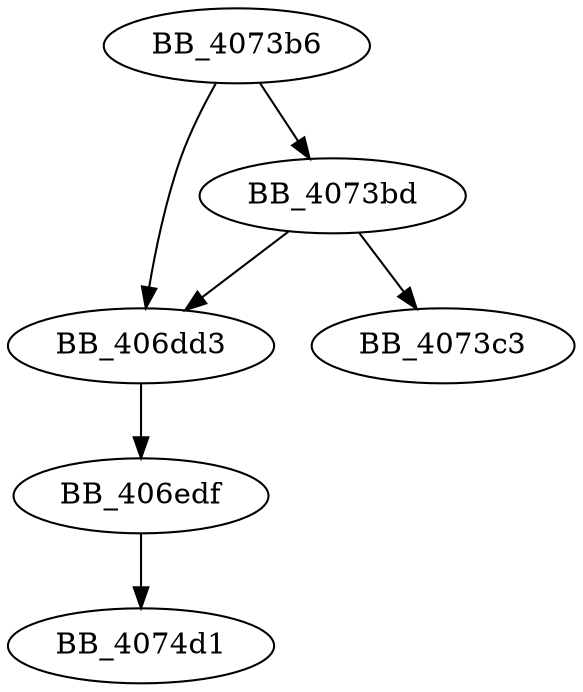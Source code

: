 DiGraph sub_4073B6{
BB_406dd3->BB_406edf
BB_406edf->BB_4074d1
BB_4073b6->BB_406dd3
BB_4073b6->BB_4073bd
BB_4073bd->BB_406dd3
BB_4073bd->BB_4073c3
}
